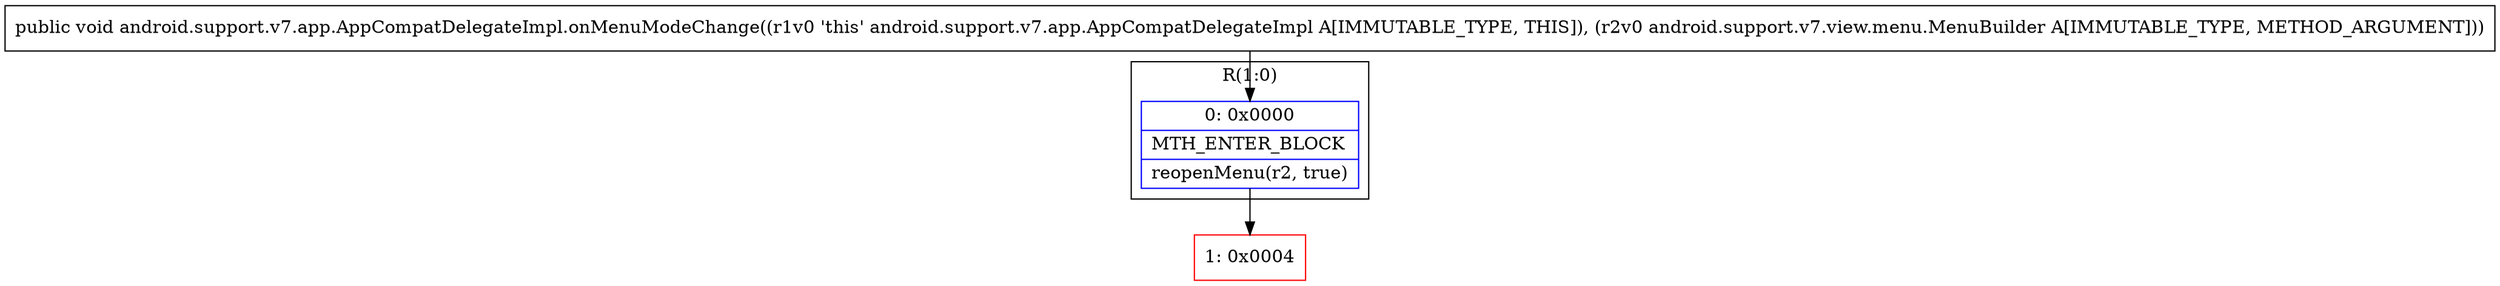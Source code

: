 digraph "CFG forandroid.support.v7.app.AppCompatDelegateImpl.onMenuModeChange(Landroid\/support\/v7\/view\/menu\/MenuBuilder;)V" {
subgraph cluster_Region_1740958702 {
label = "R(1:0)";
node [shape=record,color=blue];
Node_0 [shape=record,label="{0\:\ 0x0000|MTH_ENTER_BLOCK\l|reopenMenu(r2, true)\l}"];
}
Node_1 [shape=record,color=red,label="{1\:\ 0x0004}"];
MethodNode[shape=record,label="{public void android.support.v7.app.AppCompatDelegateImpl.onMenuModeChange((r1v0 'this' android.support.v7.app.AppCompatDelegateImpl A[IMMUTABLE_TYPE, THIS]), (r2v0 android.support.v7.view.menu.MenuBuilder A[IMMUTABLE_TYPE, METHOD_ARGUMENT])) }"];
MethodNode -> Node_0;
Node_0 -> Node_1;
}

